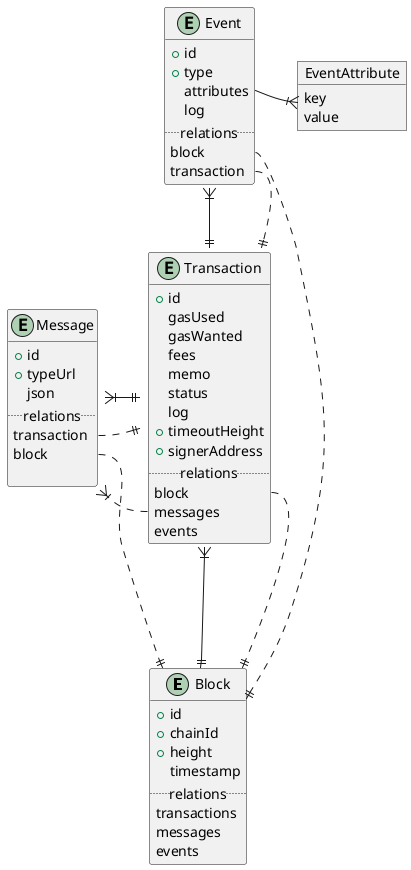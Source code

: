 @startuml
entity Block {
  +id
  +chainId
  +height
  timestamp
  ..relations..
  transactions
  messages
  events
}

entity Transaction {
  +id
  gasUsed
  gasWanted
  fees
  memo
  status
  log
  +timeoutHeight
  +signerAddress
  ..relations..
  block
  messages
  events
}

Transaction }|--|| Block
Transaction::block ...|| Block

entity Message {
  +id
  +typeUrl
  json
  ..relations..
  transaction
  block

}

Transaction::messages ..|{ Message

Transaction ||--|{ Message
Message::block ..|| Block
Message::transaction .|| Transaction

entity Event {
  +id
  +type
  attributes
  log
  ..relations..
  block
  transaction
}

object EventAttribute {
  key
  value
}

Event::attributes -|{ EventAttribute

Event }|--|| Transaction
Event::transaction ..|| Transaction
Event::block ..|| Block
@enduml

